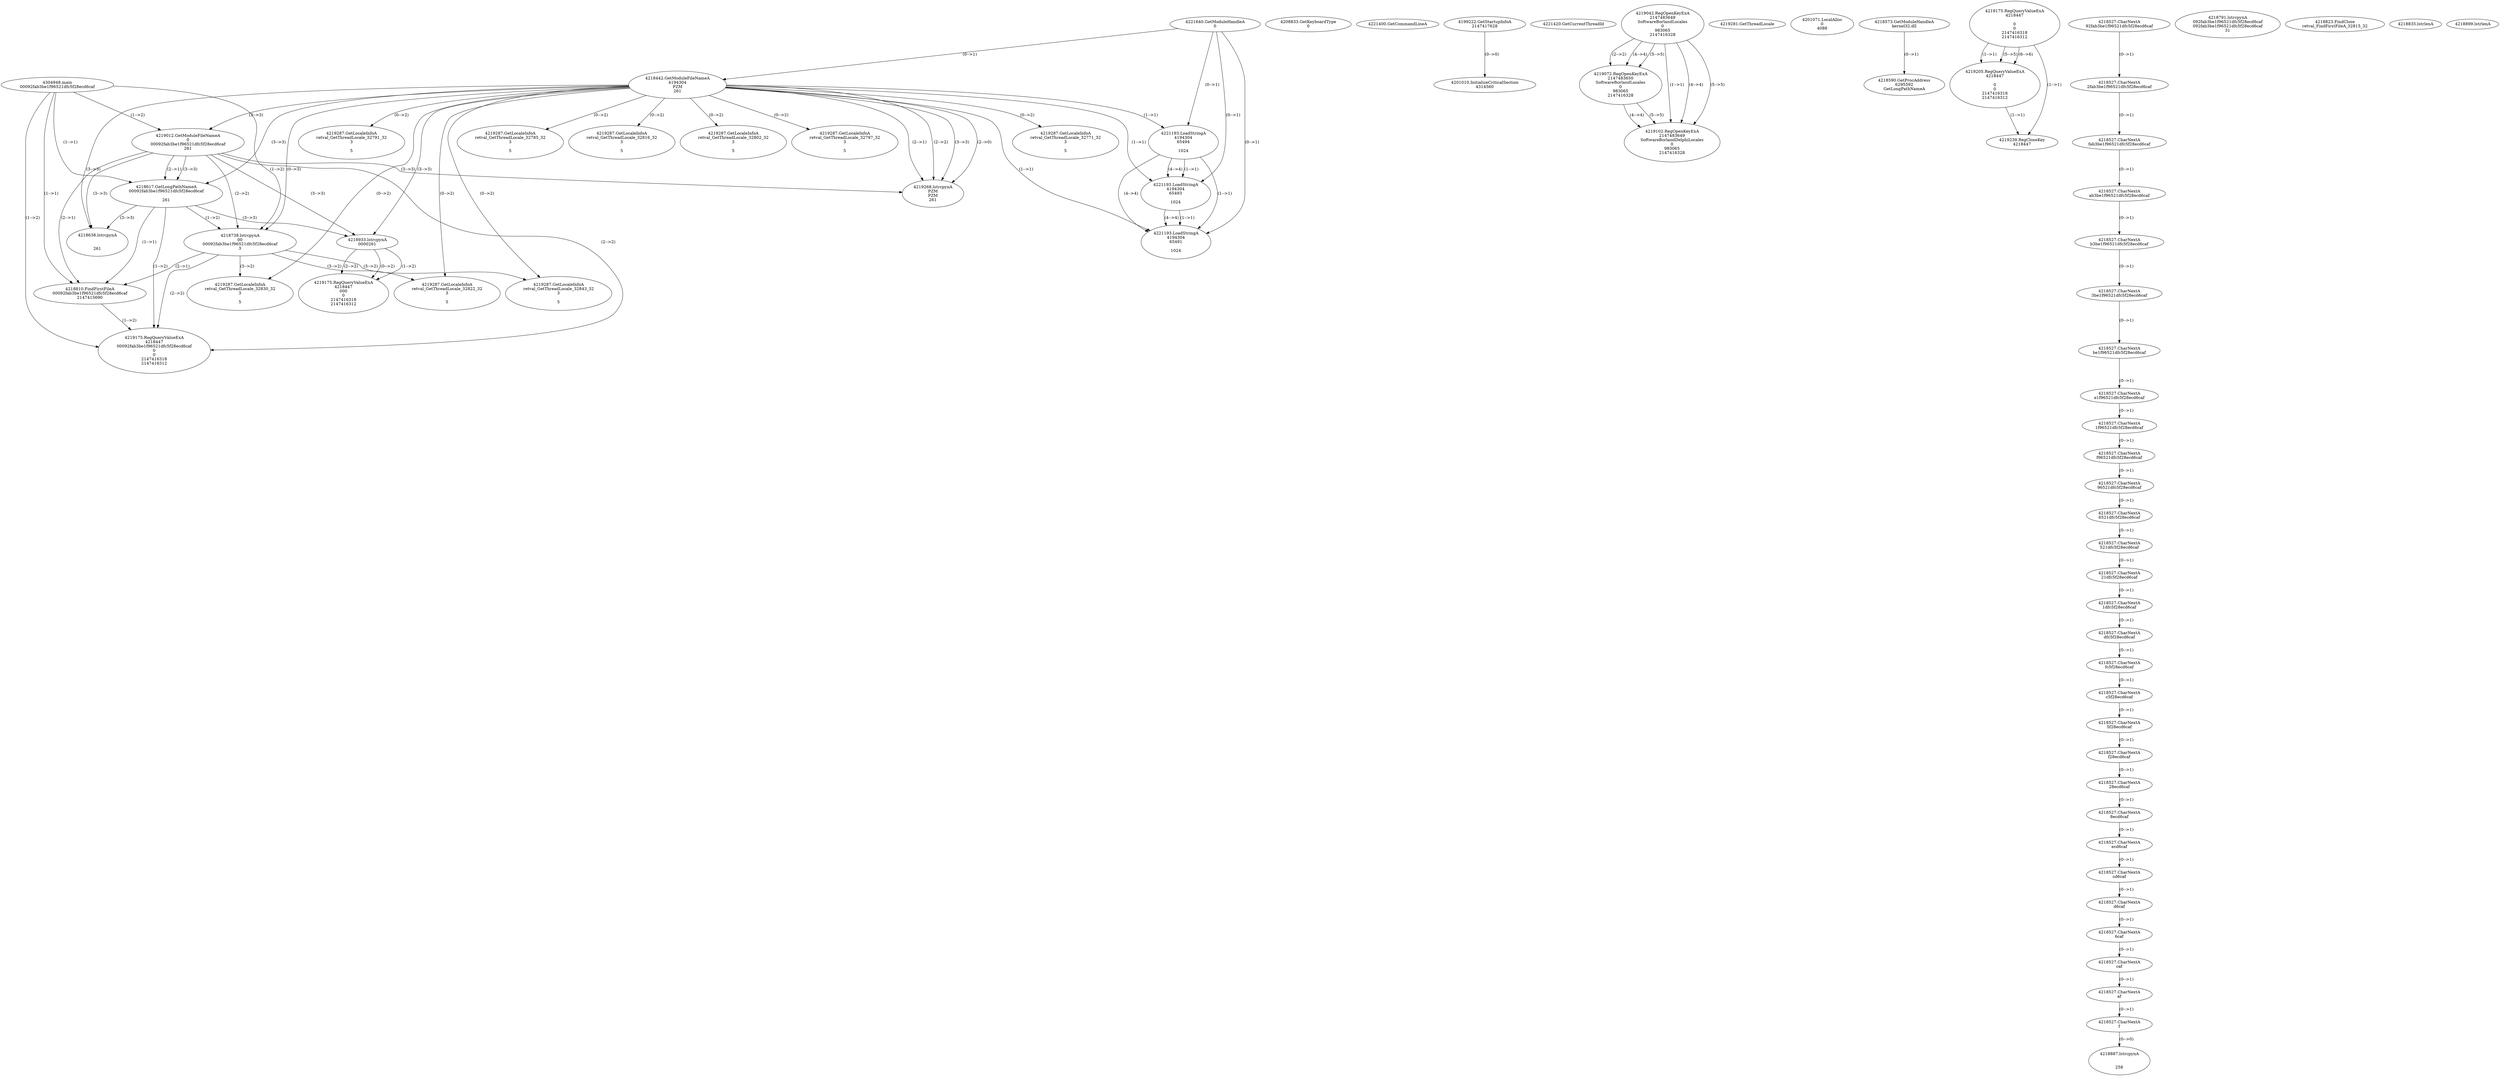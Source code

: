 // Global SCDG with merge call
digraph {
	0 [label="4304948.main
00092fab3be1f96521dfc5f28ecd6caf"]
	1 [label="4221640.GetModuleHandleA
0"]
	2 [label="4208833.GetKeyboardType
0"]
	3 [label="4221400.GetCommandLineA
"]
	4 [label="4199222.GetStartupInfoA
2147417628"]
	5 [label="4221420.GetCurrentThreadId
"]
	6 [label="4218442.GetModuleFileNameA
4194304
PZM
261"]
	1 -> 6 [label="(0-->1)"]
	7 [label="4219012.GetModuleFileNameA
0
00092fab3be1f96521dfc5f28ecd6caf
261"]
	0 -> 7 [label="(1-->2)"]
	6 -> 7 [label="(3-->3)"]
	8 [label="4219042.RegOpenKeyExA
2147483649
Software\Borland\Locales
0
983065
2147416328"]
	9 [label="4219072.RegOpenKeyExA
2147483650
Software\Borland\Locales
0
983065
2147416328"]
	8 -> 9 [label="(2-->2)"]
	8 -> 9 [label="(4-->4)"]
	8 -> 9 [label="(5-->5)"]
	10 [label="4219102.RegOpenKeyExA
2147483649
Software\Borland\Delphi\Locales
0
983065
2147416328"]
	8 -> 10 [label="(1-->1)"]
	8 -> 10 [label="(4-->4)"]
	9 -> 10 [label="(4-->4)"]
	8 -> 10 [label="(5-->5)"]
	9 -> 10 [label="(5-->5)"]
	11 [label="4219268.lstrcpynA
PZM
PZM
261"]
	6 -> 11 [label="(2-->1)"]
	6 -> 11 [label="(2-->2)"]
	6 -> 11 [label="(3-->3)"]
	7 -> 11 [label="(3-->3)"]
	6 -> 11 [label="(2-->0)"]
	12 [label="4219281.GetThreadLocale
"]
	13 [label="4219287.GetLocaleInfoA
retval_GetThreadLocale_32771_32
3

5"]
	6 -> 13 [label="(0-->2)"]
	14 [label="4221193.LoadStringA
4194304
65494

1024"]
	1 -> 14 [label="(0-->1)"]
	6 -> 14 [label="(1-->1)"]
	15 [label="4221193.LoadStringA
4194304
65493

1024"]
	1 -> 15 [label="(0-->1)"]
	6 -> 15 [label="(1-->1)"]
	14 -> 15 [label="(1-->1)"]
	14 -> 15 [label="(4-->4)"]
	16 [label="4221193.LoadStringA
4194304
65491

1024"]
	1 -> 16 [label="(0-->1)"]
	6 -> 16 [label="(1-->1)"]
	14 -> 16 [label="(1-->1)"]
	15 -> 16 [label="(1-->1)"]
	14 -> 16 [label="(4-->4)"]
	15 -> 16 [label="(4-->4)"]
	17 [label="4201010.InitializeCriticalSection
4314560"]
	4 -> 17 [label="(0-->0)"]
	18 [label="4201071.LocalAlloc
0
4088"]
	19 [label="4218573.GetModuleHandleA
kernel32.dll"]
	20 [label="4218590.GetProcAddress
6295592
GetLongPathNameA"]
	19 -> 20 [label="(0-->1)"]
	21 [label="4218617.GetLongPathNameA
00092fab3be1f96521dfc5f28ecd6caf

261"]
	0 -> 21 [label="(1-->1)"]
	7 -> 21 [label="(2-->1)"]
	6 -> 21 [label="(3-->3)"]
	7 -> 21 [label="(3-->3)"]
	22 [label="4218638.lstrcpynA


261"]
	6 -> 22 [label="(3-->3)"]
	7 -> 22 [label="(3-->3)"]
	21 -> 22 [label="(3-->3)"]
	23 [label="4219175.RegQueryValueExA
4218447

0
0
2147416318
2147416312"]
	24 [label="4219205.RegQueryValueExA
4218447

0
0
2147416318
2147416312"]
	23 -> 24 [label="(1-->1)"]
	23 -> 24 [label="(5-->5)"]
	23 -> 24 [label="(6-->6)"]
	25 [label="4219239.RegCloseKey
4218447"]
	23 -> 25 [label="(1-->1)"]
	24 -> 25 [label="(1-->1)"]
	26 [label="4219287.GetLocaleInfoA
retval_GetThreadLocale_32791_32
3

5"]
	6 -> 26 [label="(0-->2)"]
	27 [label="4218738.lstrcpynA
00
00092fab3be1f96521dfc5f28ecd6caf
3"]
	0 -> 27 [label="(1-->2)"]
	7 -> 27 [label="(2-->2)"]
	21 -> 27 [label="(1-->2)"]
	6 -> 27 [label="(0-->3)"]
	28 [label="4218527.CharNextA
92fab3be1f96521dfc5f28ecd6caf"]
	29 [label="4218527.CharNextA
2fab3be1f96521dfc5f28ecd6caf"]
	28 -> 29 [label="(0-->1)"]
	30 [label="4218527.CharNextA
fab3be1f96521dfc5f28ecd6caf"]
	29 -> 30 [label="(0-->1)"]
	31 [label="4218527.CharNextA
ab3be1f96521dfc5f28ecd6caf"]
	30 -> 31 [label="(0-->1)"]
	32 [label="4218527.CharNextA
b3be1f96521dfc5f28ecd6caf"]
	31 -> 32 [label="(0-->1)"]
	33 [label="4218527.CharNextA
3be1f96521dfc5f28ecd6caf"]
	32 -> 33 [label="(0-->1)"]
	34 [label="4218527.CharNextA
be1f96521dfc5f28ecd6caf"]
	33 -> 34 [label="(0-->1)"]
	35 [label="4218527.CharNextA
e1f96521dfc5f28ecd6caf"]
	34 -> 35 [label="(0-->1)"]
	36 [label="4218527.CharNextA
1f96521dfc5f28ecd6caf"]
	35 -> 36 [label="(0-->1)"]
	37 [label="4218527.CharNextA
f96521dfc5f28ecd6caf"]
	36 -> 37 [label="(0-->1)"]
	38 [label="4218527.CharNextA
96521dfc5f28ecd6caf"]
	37 -> 38 [label="(0-->1)"]
	39 [label="4218527.CharNextA
6521dfc5f28ecd6caf"]
	38 -> 39 [label="(0-->1)"]
	40 [label="4218527.CharNextA
521dfc5f28ecd6caf"]
	39 -> 40 [label="(0-->1)"]
	41 [label="4218527.CharNextA
21dfc5f28ecd6caf"]
	40 -> 41 [label="(0-->1)"]
	42 [label="4218527.CharNextA
1dfc5f28ecd6caf"]
	41 -> 42 [label="(0-->1)"]
	43 [label="4218527.CharNextA
dfc5f28ecd6caf"]
	42 -> 43 [label="(0-->1)"]
	44 [label="4218527.CharNextA
fc5f28ecd6caf"]
	43 -> 44 [label="(0-->1)"]
	45 [label="4218527.CharNextA
c5f28ecd6caf"]
	44 -> 45 [label="(0-->1)"]
	46 [label="4218527.CharNextA
5f28ecd6caf"]
	45 -> 46 [label="(0-->1)"]
	47 [label="4218527.CharNextA
f28ecd6caf"]
	46 -> 47 [label="(0-->1)"]
	48 [label="4218527.CharNextA
28ecd6caf"]
	47 -> 48 [label="(0-->1)"]
	49 [label="4218527.CharNextA
8ecd6caf"]
	48 -> 49 [label="(0-->1)"]
	50 [label="4218527.CharNextA
ecd6caf"]
	49 -> 50 [label="(0-->1)"]
	51 [label="4218527.CharNextA
cd6caf"]
	50 -> 51 [label="(0-->1)"]
	52 [label="4218527.CharNextA
d6caf"]
	51 -> 52 [label="(0-->1)"]
	53 [label="4218527.CharNextA
6caf"]
	52 -> 53 [label="(0-->1)"]
	54 [label="4218527.CharNextA
caf"]
	53 -> 54 [label="(0-->1)"]
	55 [label="4218527.CharNextA
af"]
	54 -> 55 [label="(0-->1)"]
	56 [label="4218527.CharNextA
f"]
	55 -> 56 [label="(0-->1)"]
	57 [label="4218791.lstrcpynA
092fab3be1f96521dfc5f28ecd6caf
092fab3be1f96521dfc5f28ecd6caf
31"]
	58 [label="4218810.FindFirstFileA
00092fab3be1f96521dfc5f28ecd6caf
2147415690"]
	0 -> 58 [label="(1-->1)"]
	7 -> 58 [label="(2-->1)"]
	21 -> 58 [label="(1-->1)"]
	27 -> 58 [label="(2-->1)"]
	59 [label="4218823.FindClose
retval_FindFirstFileA_32815_32"]
	60 [label="4218835.lstrlenA
"]
	61 [label="4218887.lstrcpynA


258"]
	56 -> 61 [label="(0-->0)"]
	62 [label="4218899.lstrlenA
"]
	63 [label="4218933.lstrcpynA
00\
00\
261"]
	6 -> 63 [label="(3-->3)"]
	7 -> 63 [label="(3-->3)"]
	21 -> 63 [label="(3-->3)"]
	64 [label="4219175.RegQueryValueExA
4218447
00\
0
0
2147416318
2147416312"]
	63 -> 64 [label="(1-->2)"]
	63 -> 64 [label="(2-->2)"]
	63 -> 64 [label="(0-->2)"]
	65 [label="4219287.GetLocaleInfoA
retval_GetThreadLocale_32843_32
3

5"]
	6 -> 65 [label="(0-->2)"]
	27 -> 65 [label="(3-->2)"]
	66 [label="4219287.GetLocaleInfoA
retval_GetThreadLocale_32830_32
3

5"]
	6 -> 66 [label="(0-->2)"]
	27 -> 66 [label="(3-->2)"]
	67 [label="4219287.GetLocaleInfoA
retval_GetThreadLocale_32785_32
3

5"]
	6 -> 67 [label="(0-->2)"]
	68 [label="4219287.GetLocaleInfoA
retval_GetThreadLocale_32816_32
3

5"]
	6 -> 68 [label="(0-->2)"]
	69 [label="4219287.GetLocaleInfoA
retval_GetThreadLocale_32802_32
3

5"]
	6 -> 69 [label="(0-->2)"]
	70 [label="4219287.GetLocaleInfoA
retval_GetThreadLocale_32797_32
3

5"]
	6 -> 70 [label="(0-->2)"]
	71 [label="4219175.RegQueryValueExA
4218447
00092fab3be1f96521dfc5f28ecd6caf
0
0
2147416318
2147416312"]
	0 -> 71 [label="(1-->2)"]
	7 -> 71 [label="(2-->2)"]
	21 -> 71 [label="(1-->2)"]
	27 -> 71 [label="(2-->2)"]
	58 -> 71 [label="(1-->2)"]
	72 [label="4219287.GetLocaleInfoA
retval_GetThreadLocale_32822_32
3

5"]
	6 -> 72 [label="(0-->2)"]
	27 -> 72 [label="(3-->2)"]
}
